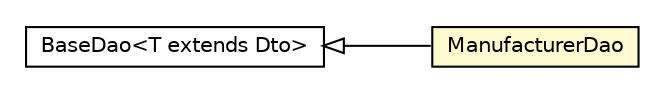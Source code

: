 #!/usr/local/bin/dot
#
# Class diagram 
# Generated by UMLGraph version R5_6-24-gf6e263 (http://www.umlgraph.org/)
#

digraph G {
	edge [fontname="Helvetica",fontsize=10,labelfontname="Helvetica",labelfontsize=10];
	node [fontname="Helvetica",fontsize=10,shape=plaintext];
	nodesep=0.25;
	ranksep=0.5;
	rankdir=LR;
	// com.gwtplatform.carstore.server.dao.ManufacturerDao
	c234484 [label=<<table title="com.gwtplatform.carstore.server.dao.ManufacturerDao" border="0" cellborder="1" cellspacing="0" cellpadding="2" port="p" bgcolor="lemonChiffon" href="./ManufacturerDao.html">
		<tr><td><table border="0" cellspacing="0" cellpadding="1">
<tr><td align="center" balign="center"> ManufacturerDao </td></tr>
		</table></td></tr>
		</table>>, URL="./ManufacturerDao.html", fontname="Helvetica", fontcolor="black", fontsize=10.0];
	// com.gwtplatform.carstore.server.dao.BaseDao<T extends com.gwtplatform.carstore.shared.dto.Dto>
	c234487 [label=<<table title="com.gwtplatform.carstore.server.dao.BaseDao" border="0" cellborder="1" cellspacing="0" cellpadding="2" port="p" href="./BaseDao.html">
		<tr><td><table border="0" cellspacing="0" cellpadding="1">
<tr><td align="center" balign="center"> BaseDao&lt;T extends Dto&gt; </td></tr>
		</table></td></tr>
		</table>>, URL="./BaseDao.html", fontname="Helvetica", fontcolor="black", fontsize=10.0];
	//com.gwtplatform.carstore.server.dao.ManufacturerDao extends com.gwtplatform.carstore.server.dao.BaseDao<com.gwtplatform.carstore.server.dao.domain.Manufacturer>
	c234487:p -> c234484:p [dir=back,arrowtail=empty];
}

